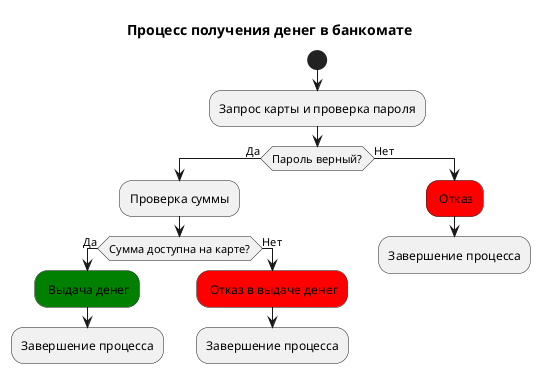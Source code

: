 @startuml
title Процесс получения денег в банкомате

start
:Запрос карты и проверка пароля;
if (Пароль верный?) then (Да)
    :Проверка суммы;
    if (Сумма доступна на карте?) then (Да)
        #GREEN: Выдача денег;
        :Завершение процесса;
    kill
    else (Нет)
        #RED: Отказ в выдаче денег;
        :Завершение процесса;
    kill
    endif
else (Нет)
    #RED: Отказ;
    :Завершение процесса;
kill
endif
@enduml
